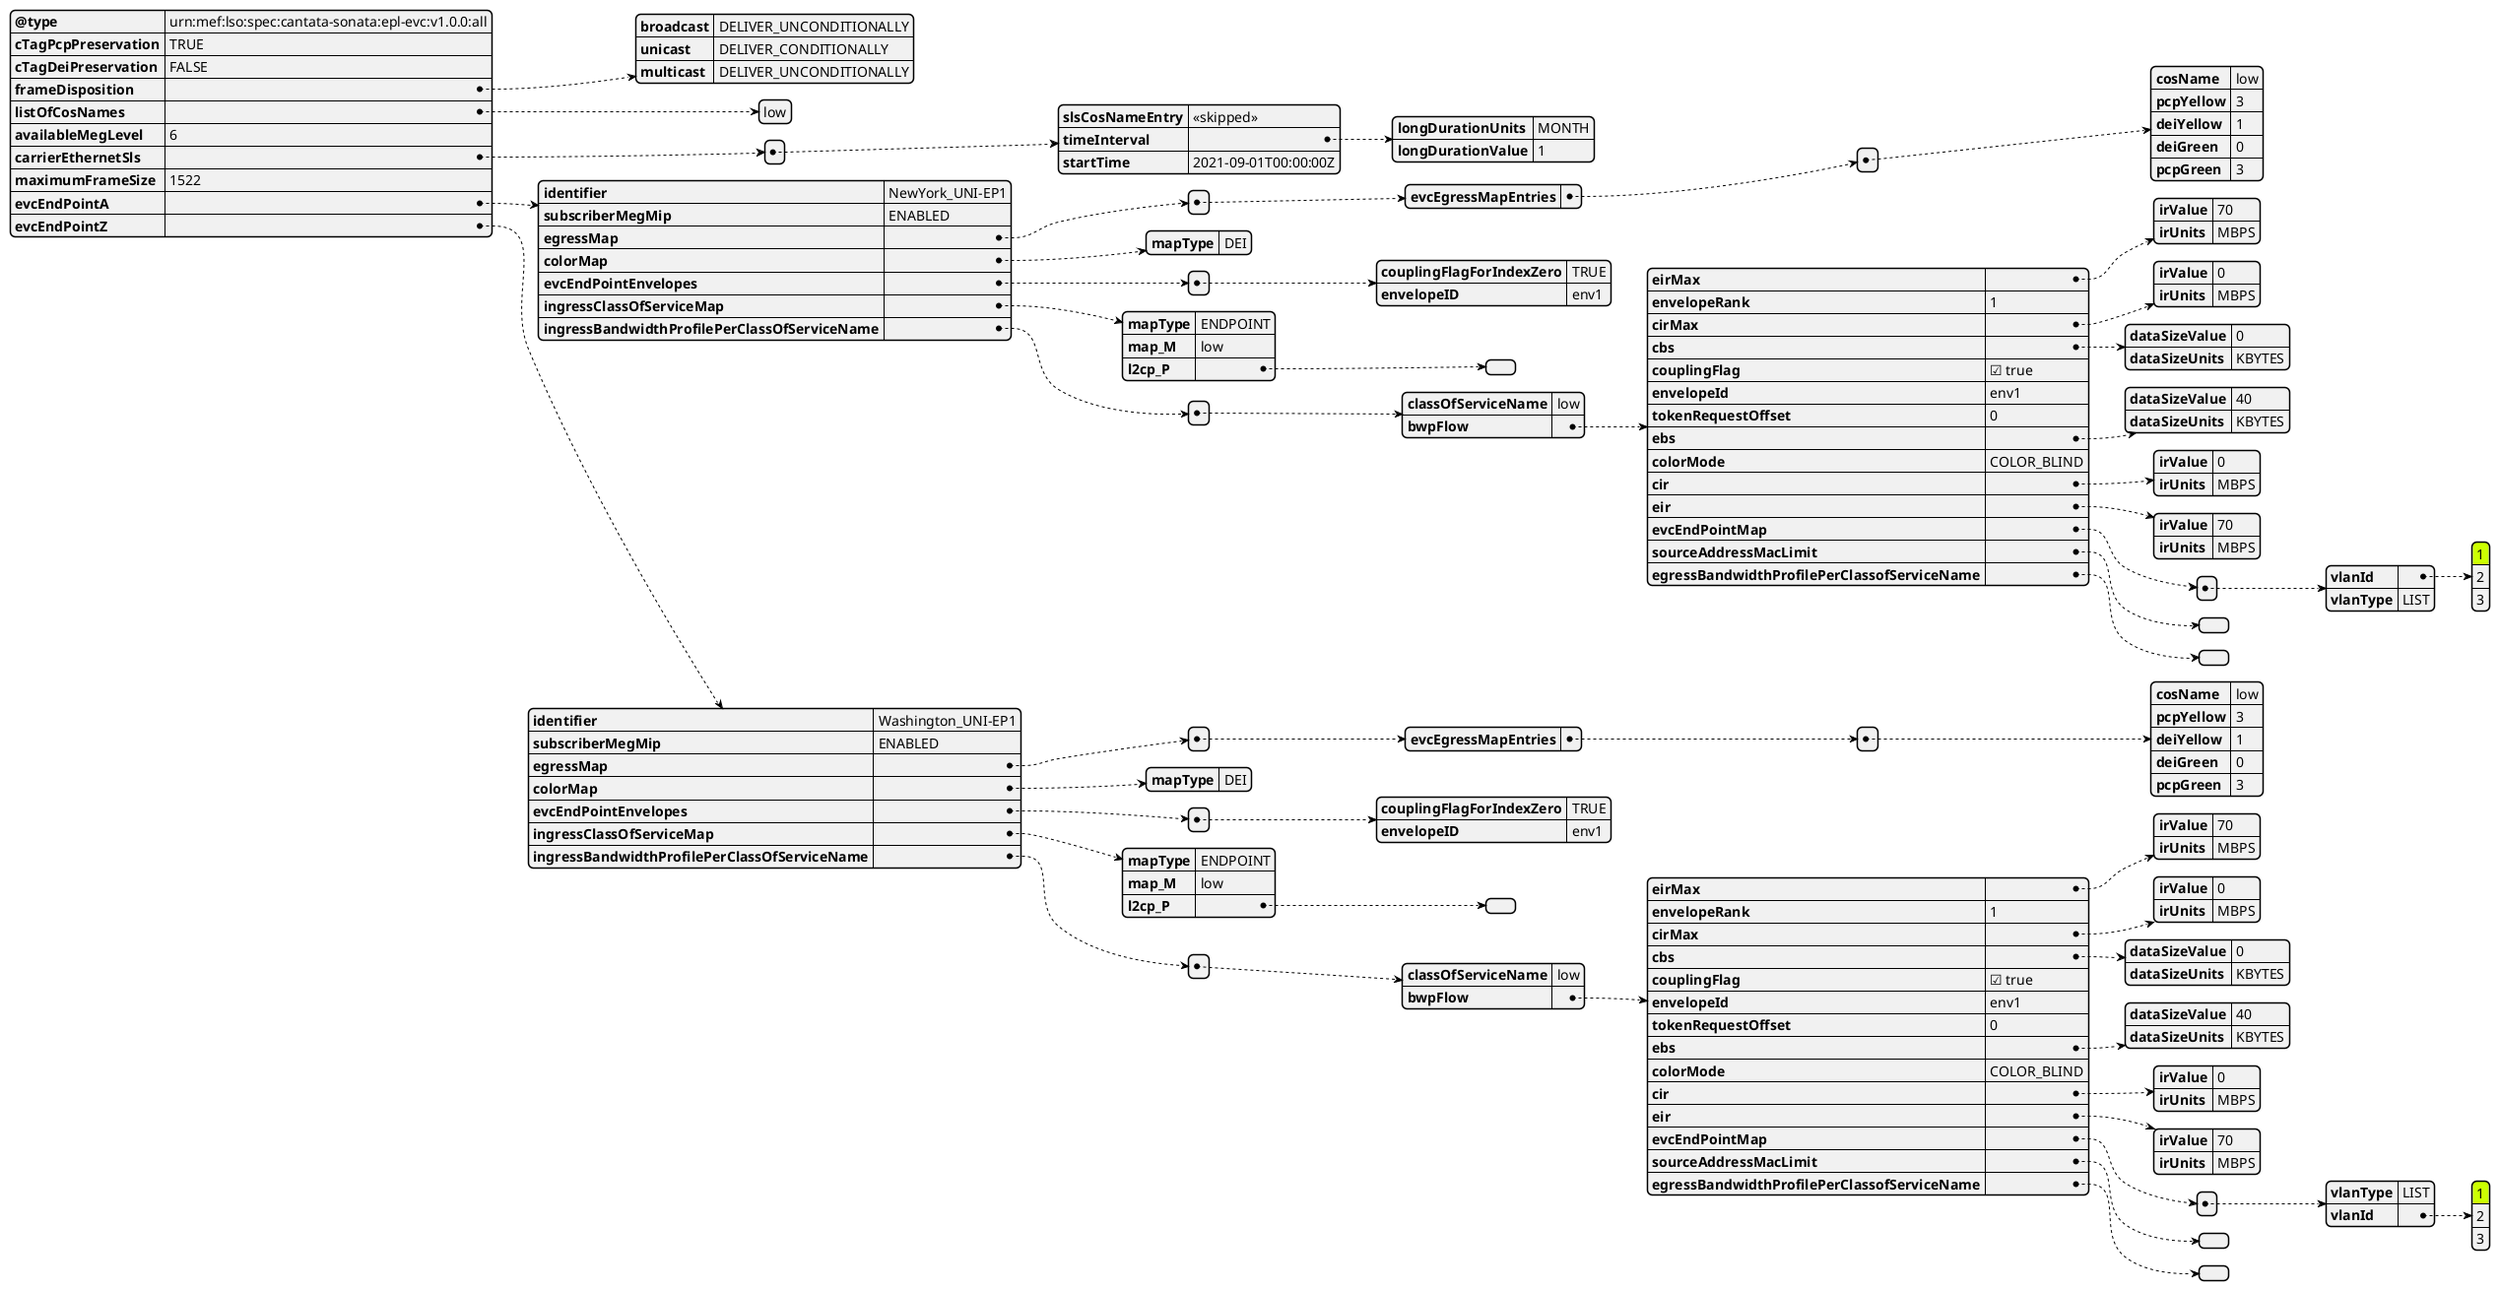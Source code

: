@startjson

#highlight "evcEndPointA" / "ingressBandwidthProfilePerClassOfServiceName" / "0" / "bwpFlow" / "evcEndPointMap" / "0" / "vlanId" / "0"
#highlight "evcEndPointZ" / "ingressBandwidthProfilePerClassOfServiceName" / "0" / "bwpFlow" / "evcEndPointMap" / "0" / "vlanId" / "0"

{
    "@type": "urn:mef:lso:spec:cantata-sonata:epl-evc:v1.0.0:all",
    "cTagPcpPreservation": "TRUE",
    "cTagDeiPreservation": "FALSE",
    "frameDisposition": {
      "broadcast": "DELIVER_UNCONDITIONALLY",
      "unicast": "DELIVER_CONDITIONALLY",
      "multicast": "DELIVER_UNCONDITIONALLY"
      },
    "listOfCosNames": ["low"],
    "availableMegLevel": "6",
    "carrierEthernetSls": [
      {
        "slsCosNameEntry": "<<skipped>>",
        "timeInterval": {
          "longDurationUnits": "MONTH",
          "longDurationValue": 1
        },
        "startTime": "2021-09-01T00:00:00Z"
      }
    ],
    "maximumFrameSize": 1522,
    "evcEndPointA": {
    "identifier": "NewYork_UNI-EP1",
    "subscriberMegMip": "ENABLED",
    "egressMap": [
              {
                "evcEgressMapEntries": [
                  {
                    "cosName": "low",
                    "pcpYellow": 3,
                    "deiYellow": 1,
                    "deiGreen": 0,
                    "pcpGreen": 3
                  }
                ]
              }
            ],
            "colorMap": {
              "mapType": "DEI"
            },
            "evcEndPointEnvelopes": [
              {
                "couplingFlagForIndexZero": "TRUE",
                "envelopeID": "env1"
              }
            ],
            "ingressClassOfServiceMap": {
              "mapType": "ENDPOINT",
              "map_M": "low",
              "l2cp_P": []
            },
            "ingressBandwidthProfilePerClassOfServiceName": [
              {
                "classOfServiceName": "low",
                "bwpFlow": {
                  "eirMax": {
                    "irValue": 70,
                    "irUnits": "MBPS"
                  },
                  "envelopeRank": 1,
                  "cirMax": {
                    "irValue": 0,
                    "irUnits": "MBPS"
                  },
                  "cbs": {
                    "dataSizeValue": 0,
                    "dataSizeUnits": "KBYTES"
                  },
                  "couplingFlag": true,
                  "envelopeId": "env1",
                  "tokenRequestOffset": 0,
                  "ebs": {
                    "dataSizeValue": 40,
                    "dataSizeUnits": "KBYTES"
                  },
                  "colorMode": "COLOR_BLIND",
                  "cir": {
                    "irValue": 0,
                    "irUnits": "MBPS"
                  },
                  "eir": {
                    "irValue": 70,
                    "irUnits": "MBPS"
                  },
                  "evcEndPointMap": [
              {
                "vlanId": [1, 2, 3],
                "vlanType": "LIST"
              }
            ],
            "sourceAddressMacLimit": [],
            "egressBandwidthProfilePerClassofServiceName": []
                }
              }
            ]
          },
          "evcEndPointZ": {
            "identifier": "Washington_UNI-EP1",
            "subscriberMegMip": "ENABLED",
            "egressMap": [
              {
                "evcEgressMapEntries": [
                  {
                    "cosName": "low",
                    "pcpYellow": 3,
                    "deiYellow": 1,
                    "deiGreen": 0,
                    "pcpGreen": 3
                  }
                ]
              }
            ],
            "colorMap": {
              "mapType": "DEI"
            },
            "evcEndPointEnvelopes": [
              {
                "couplingFlagForIndexZero": "TRUE",
                "envelopeID": "env1"
              }
            ],
            "ingressClassOfServiceMap": {
              "mapType": "ENDPOINT",
              "map_M": "low",
              "l2cp_P": []
            },
            "ingressBandwidthProfilePerClassOfServiceName": [
              {
                "classOfServiceName": "low",
                "bwpFlow": {
                  "eirMax": {
                    "irValue": 70,
                    "irUnits": "MBPS"
                  },
                  "envelopeRank": 1,
                  "cirMax": {
                    "irValue": 0,
                    "irUnits": "MBPS"
                  },
                  "cbs": {
                    "dataSizeValue": 0,
                    "dataSizeUnits": "KBYTES"
                  },
                  "couplingFlag": true,
                  "envelopeId": "env1",
                  "tokenRequestOffset": 0,
                  "ebs": {
                    "dataSizeValue": 40,
                    "dataSizeUnits": "KBYTES"
                  },
                  "colorMode": "COLOR_BLIND",
                  "cir": {
                    "irValue": 0,
                    "irUnits": "MBPS"
                  },
                  "eir": {
                    "irValue": 70,
                    "irUnits": "MBPS"
                  },
                  "evcEndPointMap": [
                    {
                      "vlanType": "LIST",
                      "vlanId": [1, 2, 3]
                    }
            ],
            "sourceAddressMacLimit": [],
            "egressBandwidthProfilePerClassofServiceName": []
                }
              }
            ]
          }
}
@endjson